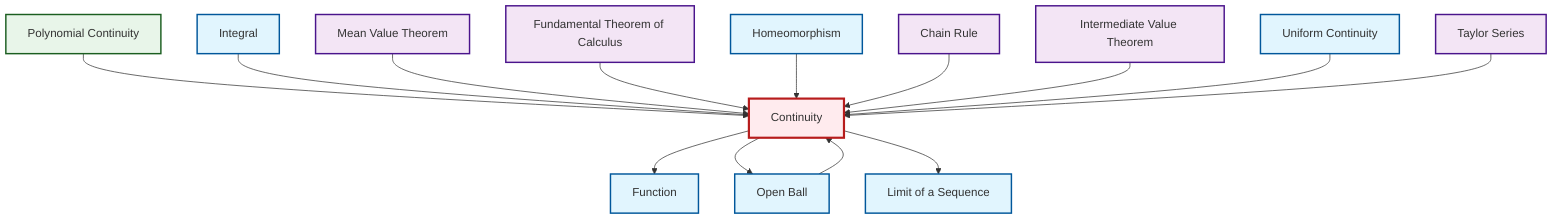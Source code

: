 graph TD
    classDef definition fill:#e1f5fe,stroke:#01579b,stroke-width:2px
    classDef theorem fill:#f3e5f5,stroke:#4a148c,stroke-width:2px
    classDef axiom fill:#fff3e0,stroke:#e65100,stroke-width:2px
    classDef example fill:#e8f5e9,stroke:#1b5e20,stroke-width:2px
    classDef current fill:#ffebee,stroke:#b71c1c,stroke-width:3px
    def-limit["Limit of a Sequence"]:::definition
    thm-fundamental-calculus["Fundamental Theorem of Calculus"]:::theorem
    thm-intermediate-value["Intermediate Value Theorem"]:::theorem
    def-function["Function"]:::definition
    def-uniform-continuity["Uniform Continuity"]:::definition
    ex-polynomial-continuity["Polynomial Continuity"]:::example
    def-continuity["Continuity"]:::definition
    thm-chain-rule["Chain Rule"]:::theorem
    thm-taylor-series["Taylor Series"]:::theorem
    thm-mean-value["Mean Value Theorem"]:::theorem
    def-integral["Integral"]:::definition
    def-homeomorphism["Homeomorphism"]:::definition
    def-open-ball["Open Ball"]:::definition
    def-continuity --> def-function
    ex-polynomial-continuity --> def-continuity
    def-integral --> def-continuity
    def-continuity --> def-open-ball
    thm-mean-value --> def-continuity
    thm-fundamental-calculus --> def-continuity
    def-homeomorphism --> def-continuity
    def-continuity --> def-limit
    thm-chain-rule --> def-continuity
    def-open-ball --> def-continuity
    thm-intermediate-value --> def-continuity
    def-uniform-continuity --> def-continuity
    thm-taylor-series --> def-continuity
    class def-continuity current
